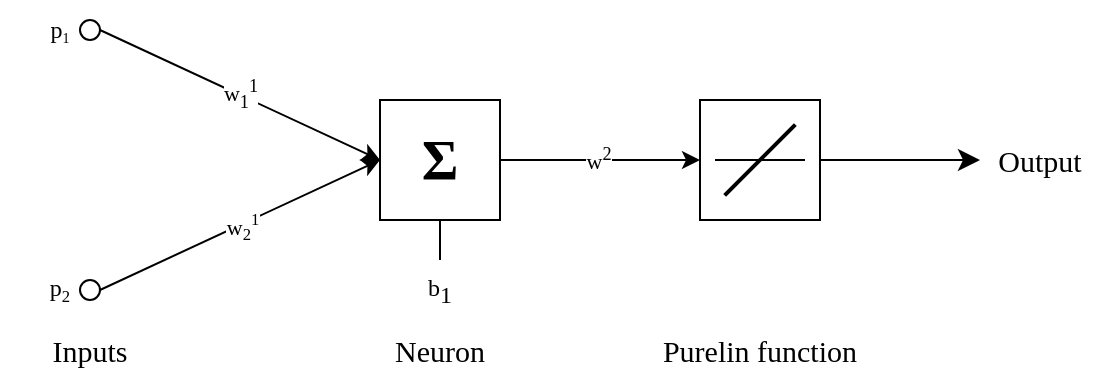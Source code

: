 <mxfile version="22.1.9" type="device">
  <diagram name="Page-1" id="UAxZ1n0e4PvZW4QsoEX_">
    <mxGraphModel dx="636" dy="368" grid="1" gridSize="10" guides="1" tooltips="1" connect="1" arrows="1" fold="1" page="1" pageScale="1" pageWidth="850" pageHeight="1100" math="0" shadow="0">
      <root>
        <mxCell id="0" />
        <mxCell id="1" parent="0" />
        <mxCell id="69_rgMSmm3URahwCjF6o-32" style="edgeStyle=orthogonalEdgeStyle;rounded=0;orthogonalLoop=1;jettySize=auto;html=1;exitX=1;exitY=0.5;exitDx=0;exitDy=0;entryX=0;entryY=0.5;entryDx=0;entryDy=0;fontFamily=Times New Roman;" parent="1" source="69_rgMSmm3URahwCjF6o-10" target="69_rgMSmm3URahwCjF6o-19" edge="1">
          <mxGeometry relative="1" as="geometry" />
        </mxCell>
        <mxCell id="69_rgMSmm3URahwCjF6o-37" value="w&lt;sup&gt;2&lt;/sup&gt;" style="edgeLabel;html=1;align=center;verticalAlign=middle;resizable=0;points=[];fontFamily=Times New Roman;" parent="69_rgMSmm3URahwCjF6o-32" vertex="1" connectable="0">
          <mxGeometry x="-0.03" y="1" relative="1" as="geometry">
            <mxPoint as="offset" />
          </mxGeometry>
        </mxCell>
        <mxCell id="dJhps7kjMGY20jvTP51H-1" style="edgeStyle=none;curved=1;rounded=0;orthogonalLoop=1;jettySize=auto;html=1;exitX=0.5;exitY=1;exitDx=0;exitDy=0;fontSize=12;startSize=8;endSize=8;endArrow=none;endFill=0;" edge="1" parent="1" source="69_rgMSmm3URahwCjF6o-10">
          <mxGeometry relative="1" as="geometry">
            <mxPoint x="310" y="270.0" as="targetPoint" />
          </mxGeometry>
        </mxCell>
        <mxCell id="69_rgMSmm3URahwCjF6o-10" value="&lt;font size=&quot;1&quot; style=&quot;&quot;&gt;&lt;b style=&quot;font-size: 28px;&quot;&gt;Σ&lt;/b&gt;&lt;/font&gt;" style="whiteSpace=wrap;html=1;aspect=fixed;fontFamily=Times New Roman;" parent="1" vertex="1">
          <mxGeometry x="280" y="190" width="60" height="60" as="geometry" />
        </mxCell>
        <mxCell id="69_rgMSmm3URahwCjF6o-30" style="rounded=0;orthogonalLoop=1;jettySize=auto;html=1;exitX=1;exitY=0.5;exitDx=0;exitDy=0;entryX=0;entryY=0.5;entryDx=0;entryDy=0;fontFamily=Times New Roman;" parent="1" source="69_rgMSmm3URahwCjF6o-23" target="69_rgMSmm3URahwCjF6o-10" edge="1">
          <mxGeometry relative="1" as="geometry" />
        </mxCell>
        <mxCell id="69_rgMSmm3URahwCjF6o-36" value="w&lt;font size=&quot;1&quot;&gt;&lt;sub&gt;2&lt;/sub&gt;&lt;sup&gt;1&lt;/sup&gt;&lt;/font&gt;" style="edgeLabel;html=1;align=center;verticalAlign=middle;resizable=0;points=[];fontFamily=Times New Roman;" parent="69_rgMSmm3URahwCjF6o-30" vertex="1" connectable="0">
          <mxGeometry x="-0.003" y="-1" relative="1" as="geometry">
            <mxPoint as="offset" />
          </mxGeometry>
        </mxCell>
        <mxCell id="69_rgMSmm3URahwCjF6o-23" value="" style="ellipse;whiteSpace=wrap;html=1;aspect=fixed;fontFamily=Times New Roman;" parent="1" vertex="1">
          <mxGeometry x="130" y="280" width="10" height="10" as="geometry" />
        </mxCell>
        <mxCell id="69_rgMSmm3URahwCjF6o-28" style="rounded=0;orthogonalLoop=1;jettySize=auto;html=1;exitX=1;exitY=0.5;exitDx=0;exitDy=0;entryX=0;entryY=0.5;entryDx=0;entryDy=0;fontFamily=Times New Roman;" parent="1" source="69_rgMSmm3URahwCjF6o-24" target="69_rgMSmm3URahwCjF6o-10" edge="1">
          <mxGeometry relative="1" as="geometry" />
        </mxCell>
        <mxCell id="69_rgMSmm3URahwCjF6o-35" value="w&lt;sub&gt;1&lt;/sub&gt;&lt;sup&gt;1&lt;/sup&gt;" style="edgeLabel;html=1;align=center;verticalAlign=middle;resizable=0;points=[];fontFamily=Times New Roman;" parent="69_rgMSmm3URahwCjF6o-28" vertex="1" connectable="0">
          <mxGeometry x="-0.011" relative="1" as="geometry">
            <mxPoint as="offset" />
          </mxGeometry>
        </mxCell>
        <mxCell id="69_rgMSmm3URahwCjF6o-24" value="" style="ellipse;whiteSpace=wrap;html=1;aspect=fixed;fontFamily=Times New Roman;" parent="1" vertex="1">
          <mxGeometry x="130" y="150" width="10" height="10" as="geometry" />
        </mxCell>
        <mxCell id="69_rgMSmm3URahwCjF6o-31" value="" style="group;fontFamily=Times New Roman;" parent="1" vertex="1" connectable="0">
          <mxGeometry x="440" y="190" width="60" height="60" as="geometry" />
        </mxCell>
        <mxCell id="69_rgMSmm3URahwCjF6o-19" value="" style="whiteSpace=wrap;html=1;aspect=fixed;fontFamily=Times New Roman;" parent="69_rgMSmm3URahwCjF6o-31" vertex="1">
          <mxGeometry width="60" height="60" as="geometry" />
        </mxCell>
        <mxCell id="69_rgMSmm3URahwCjF6o-21" value="" style="line;strokeWidth=2;html=1;rotation=-45;fontFamily=Times New Roman;" parent="69_rgMSmm3URahwCjF6o-31" vertex="1">
          <mxGeometry x="5" y="25" width="50" height="10" as="geometry" />
        </mxCell>
        <mxCell id="69_rgMSmm3URahwCjF6o-22" value="" style="line;strokeWidth=1;html=1;fontFamily=Times New Roman;" parent="69_rgMSmm3URahwCjF6o-31" vertex="1">
          <mxGeometry x="7.5" y="25" width="45" height="10" as="geometry" />
        </mxCell>
        <mxCell id="69_rgMSmm3URahwCjF6o-38" value="Inputs" style="text;html=1;strokeColor=none;fillColor=none;align=center;verticalAlign=middle;whiteSpace=wrap;rounded=0;fontFamily=Times New Roman;fontSize=15;" parent="1" vertex="1">
          <mxGeometry x="105" y="300" width="60" height="30" as="geometry" />
        </mxCell>
        <mxCell id="69_rgMSmm3URahwCjF6o-39" value="Neuron" style="text;html=1;strokeColor=none;fillColor=none;align=center;verticalAlign=middle;whiteSpace=wrap;rounded=0;fontFamily=Times New Roman;fontSize=15;" parent="1" vertex="1">
          <mxGeometry x="280" y="300" width="60" height="30" as="geometry" />
        </mxCell>
        <mxCell id="69_rgMSmm3URahwCjF6o-40" value="Purelin function" style="text;html=1;strokeColor=none;fillColor=none;align=center;verticalAlign=middle;whiteSpace=wrap;rounded=0;fontFamily=Times New Roman;fontSize=15;" parent="1" vertex="1">
          <mxGeometry x="420" y="300" width="100" height="30" as="geometry" />
        </mxCell>
        <mxCell id="69_rgMSmm3URahwCjF6o-41" value="p&lt;span style=&quot;font-size: 8.333px;&quot;&gt;&lt;sub&gt;1&lt;/sub&gt;&lt;/span&gt;" style="text;html=1;strokeColor=none;fillColor=none;align=center;verticalAlign=middle;whiteSpace=wrap;rounded=0;fontFamily=Times New Roman;" parent="1" vertex="1">
          <mxGeometry x="90" y="140" width="60" height="30" as="geometry" />
        </mxCell>
        <mxCell id="69_rgMSmm3URahwCjF6o-42" value="p&lt;span style=&quot;font-size: 10px;&quot;&gt;&lt;sub&gt;2&lt;/sub&gt;&lt;/span&gt;" style="text;html=1;strokeColor=none;fillColor=none;align=center;verticalAlign=middle;whiteSpace=wrap;rounded=0;fontFamily=Times New Roman;" parent="1" vertex="1">
          <mxGeometry x="90" y="270" width="60" height="30" as="geometry" />
        </mxCell>
        <mxCell id="dOyed-C9YLFRHJtX2YkY-3" value="Output" style="text;html=1;strokeColor=none;fillColor=none;align=center;verticalAlign=middle;whiteSpace=wrap;rounded=0;fontFamily=Times New Roman;fontSize=15;" parent="1" vertex="1">
          <mxGeometry x="580" y="205" width="60" height="30" as="geometry" />
        </mxCell>
        <mxCell id="dOyed-C9YLFRHJtX2YkY-5" value="" style="edgeStyle=none;curved=1;rounded=0;orthogonalLoop=1;jettySize=auto;html=1;fontSize=12;startSize=8;endSize=8;" parent="1" source="69_rgMSmm3URahwCjF6o-19" target="dOyed-C9YLFRHJtX2YkY-3" edge="1">
          <mxGeometry relative="1" as="geometry" />
        </mxCell>
        <mxCell id="dJhps7kjMGY20jvTP51H-2" value="b&lt;sub style=&quot;font-size: 12px;&quot;&gt;1&lt;/sub&gt;" style="text;html=1;strokeColor=none;fillColor=none;align=center;verticalAlign=middle;whiteSpace=wrap;rounded=0;fontSize=12;fontFamily=Times New Roman;" vertex="1" parent="1">
          <mxGeometry x="300" y="270" width="20" height="30" as="geometry" />
        </mxCell>
      </root>
    </mxGraphModel>
  </diagram>
</mxfile>
